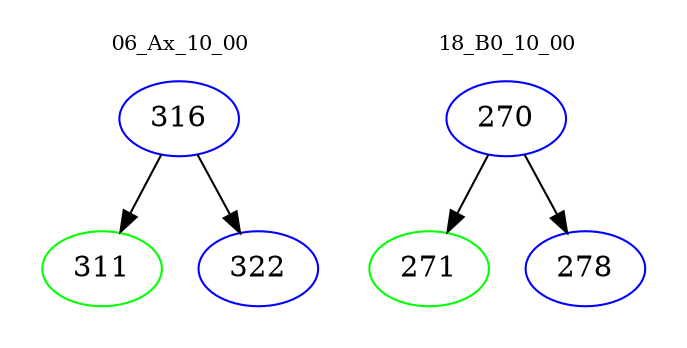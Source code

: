 digraph{
subgraph cluster_0 {
color = white
label = "06_Ax_10_00";
fontsize=10;
T0_316 [label="316", color="blue"]
T0_316 -> T0_311 [color="black"]
T0_311 [label="311", color="green"]
T0_316 -> T0_322 [color="black"]
T0_322 [label="322", color="blue"]
}
subgraph cluster_1 {
color = white
label = "18_B0_10_00";
fontsize=10;
T1_270 [label="270", color="blue"]
T1_270 -> T1_271 [color="black"]
T1_271 [label="271", color="green"]
T1_270 -> T1_278 [color="black"]
T1_278 [label="278", color="blue"]
}
}
